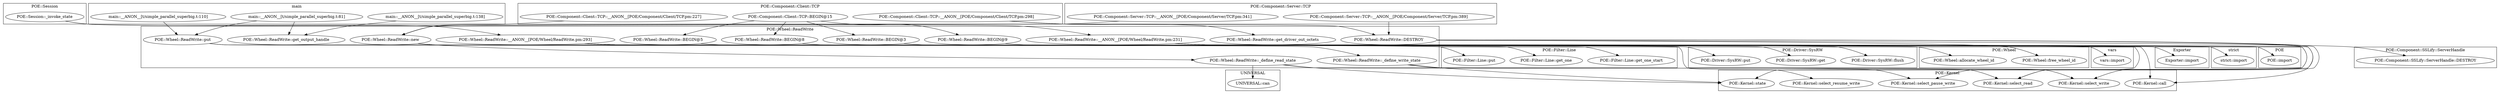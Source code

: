 digraph {
graph [overlap=false]
subgraph cluster_vars {
	label="vars";
	"vars::import";
}
subgraph cluster_UNIVERSAL {
	label="UNIVERSAL";
	"UNIVERSAL::can";
}
subgraph cluster_POE_Session {
	label="POE::Session";
	"POE::Session::_invoke_state";
}
subgraph cluster_POE_Filter_Line {
	label="POE::Filter::Line";
	"POE::Filter::Line::get_one_start";
	"POE::Filter::Line::get_one";
	"POE::Filter::Line::put";
}
subgraph cluster_POE {
	label="POE";
	"POE::import";
}
subgraph cluster_POE_Wheel_ReadWrite {
	label="POE::Wheel::ReadWrite";
	"POE::Wheel::ReadWrite::put";
	"POE::Wheel::ReadWrite::new";
	"POE::Wheel::ReadWrite::BEGIN@5";
	"POE::Wheel::ReadWrite::__ANON__[POE/Wheel/ReadWrite.pm:293]";
	"POE::Wheel::ReadWrite::get_driver_out_octets";
	"POE::Wheel::ReadWrite::_define_write_state";
	"POE::Wheel::ReadWrite::BEGIN@8";
	"POE::Wheel::ReadWrite::get_output_handle";
	"POE::Wheel::ReadWrite::BEGIN@3";
	"POE::Wheel::ReadWrite::BEGIN@9";
	"POE::Wheel::ReadWrite::__ANON__[POE/Wheel/ReadWrite.pm:231]";
	"POE::Wheel::ReadWrite::_define_read_state";
	"POE::Wheel::ReadWrite::DESTROY";
}
subgraph cluster_main {
	label="main";
	"main::__ANON__[t/simple_parallel_superbig.t:138]";
	"main::__ANON__[t/simple_parallel_superbig.t:110]";
	"main::__ANON__[t/simple_parallel_superbig.t:81]";
}
subgraph cluster_POE_Kernel {
	label="POE::Kernel";
	"POE::Kernel::select_resume_write";
	"POE::Kernel::call";
	"POE::Kernel::select_pause_write";
	"POE::Kernel::state";
	"POE::Kernel::select_read";
	"POE::Kernel::select_write";
}
subgraph cluster_POE_Component_Client_TCP {
	label="POE::Component::Client::TCP";
	"POE::Component::Client::TCP::__ANON__[POE/Component/Client/TCP.pm:227]";
	"POE::Component::Client::TCP::__ANON__[POE/Component/Client/TCP.pm:298]";
	"POE::Component::Client::TCP::BEGIN@15";
}
subgraph cluster_POE_Wheel {
	label="POE::Wheel";
	"POE::Wheel::allocate_wheel_id";
	"POE::Wheel::free_wheel_id";
}
subgraph cluster_strict {
	label="strict";
	"strict::import";
}
subgraph cluster_POE_Component_SSLify_ServerHandle {
	label="POE::Component::SSLify::ServerHandle";
	"POE::Component::SSLify::ServerHandle::DESTROY";
}
subgraph cluster_POE_Driver_SysRW {
	label="POE::Driver::SysRW";
	"POE::Driver::SysRW::flush";
	"POE::Driver::SysRW::get";
	"POE::Driver::SysRW::put";
}
subgraph cluster_Exporter {
	label="Exporter";
	"Exporter::import";
}
subgraph cluster_POE_Component_Server_TCP {
	label="POE::Component::Server::TCP";
	"POE::Component::Server::TCP::__ANON__[POE/Component/Server/TCP.pm:389]";
	"POE::Component::Server::TCP::__ANON__[POE/Component/Server/TCP.pm:341]";
}
"POE::Wheel::ReadWrite::__ANON__[POE/Wheel/ReadWrite.pm:231]" -> "POE::Driver::SysRW::flush";
"POE::Component::Client::TCP::BEGIN@15" -> "POE::Wheel::ReadWrite::BEGIN@9";
"POE::Wheel::ReadWrite::DESTROY" -> "POE::Component::SSLify::ServerHandle::DESTROY";
"main::__ANON__[t/simple_parallel_superbig.t:81]" -> "POE::Wheel::ReadWrite::put";
"main::__ANON__[t/simple_parallel_superbig.t:110]" -> "POE::Wheel::ReadWrite::put";
"POE::Wheel::ReadWrite::_define_read_state" -> "POE::Kernel::select_read";
"POE::Wheel::ReadWrite::DESTROY" -> "POE::Kernel::select_read";
"POE::Wheel::ReadWrite::__ANON__[POE/Wheel/ReadWrite.pm:293]" -> "POE::Kernel::select_read";
"POE::Wheel::ReadWrite::new" -> "POE::Wheel::allocate_wheel_id";
"POE::Component::Client::TCP::BEGIN@15" -> "POE::Wheel::ReadWrite::BEGIN@3";
"POE::Wheel::ReadWrite::BEGIN@3" -> "strict::import";
"POE::Session::_invoke_state" -> "POE::Wheel::ReadWrite::__ANON__[POE/Wheel/ReadWrite.pm:293]";
"POE::Wheel::ReadWrite::put" -> "POE::Driver::SysRW::put";
"POE::Wheel::ReadWrite::DESTROY" -> "POE::Wheel::free_wheel_id";
"POE::Wheel::ReadWrite::put" -> "POE::Filter::Line::put";
"POE::Component::Client::TCP::BEGIN@15" -> "POE::Wheel::ReadWrite::BEGIN@5";
"POE::Wheel::ReadWrite::BEGIN@9" -> "POE::import";
"POE::Wheel::ReadWrite::DESTROY" -> "POE::Kernel::state";
"POE::Wheel::ReadWrite::_define_read_state" -> "POE::Kernel::state";
"POE::Wheel::ReadWrite::_define_write_state" -> "POE::Kernel::state";
"POE::Wheel::ReadWrite::__ANON__[POE/Wheel/ReadWrite.pm:293]" -> "POE::Filter::Line::get_one";
"POE::Session::_invoke_state" -> "POE::Wheel::ReadWrite::__ANON__[POE/Wheel/ReadWrite.pm:231]";
"POE::Component::Client::TCP::__ANON__[POE/Component/Client/TCP.pm:298]" -> "POE::Wheel::ReadWrite::DESTROY";
"POE::Component::Server::TCP::__ANON__[POE/Component/Server/TCP.pm:389]" -> "POE::Wheel::ReadWrite::DESTROY";
"POE::Component::Client::TCP::BEGIN@15" -> "POE::Wheel::ReadWrite::BEGIN@8";
"POE::Wheel::ReadWrite::_define_read_state" -> "UNIVERSAL::can";
"POE::Wheel::ReadWrite::BEGIN@8" -> "Exporter::import";
"POE::Wheel::ReadWrite::__ANON__[POE/Wheel/ReadWrite.pm:293]" -> "POE::Filter::Line::get_one_start";
"POE::Wheel::ReadWrite::__ANON__[POE/Wheel/ReadWrite.pm:231]" -> "POE::Kernel::call";
"POE::Wheel::ReadWrite::__ANON__[POE/Wheel/ReadWrite.pm:293]" -> "POE::Kernel::call";
"main::__ANON__[t/simple_parallel_superbig.t:81]" -> "POE::Wheel::ReadWrite::get_output_handle";
"main::__ANON__[t/simple_parallel_superbig.t:138]" -> "POE::Wheel::ReadWrite::get_output_handle";
"POE::Wheel::ReadWrite::put" -> "POE::Kernel::select_resume_write";
"POE::Wheel::ReadWrite::__ANON__[POE/Wheel/ReadWrite.pm:293]" -> "POE::Driver::SysRW::get";
"POE::Component::Client::TCP::__ANON__[POE/Component/Client/TCP.pm:298]" -> "POE::Wheel::ReadWrite::get_driver_out_octets";
"POE::Wheel::ReadWrite::_define_write_state" -> "POE::Kernel::select_write";
"POE::Wheel::ReadWrite::DESTROY" -> "POE::Kernel::select_write";
"POE::Wheel::ReadWrite::__ANON__[POE/Wheel/ReadWrite.pm:231]" -> "POE::Kernel::select_pause_write";
"POE::Wheel::ReadWrite::_define_write_state" -> "POE::Kernel::select_pause_write";
"POE::Wheel::ReadWrite::new" -> "POE::Wheel::ReadWrite::_define_write_state";
"POE::Wheel::ReadWrite::BEGIN@5" -> "vars::import";
"POE::Wheel::ReadWrite::new" -> "POE::Wheel::ReadWrite::_define_read_state";
"POE::Component::Server::TCP::__ANON__[POE/Component/Server/TCP.pm:341]" -> "POE::Wheel::ReadWrite::new";
"POE::Component::Client::TCP::__ANON__[POE/Component/Client/TCP.pm:227]" -> "POE::Wheel::ReadWrite::new";
}
